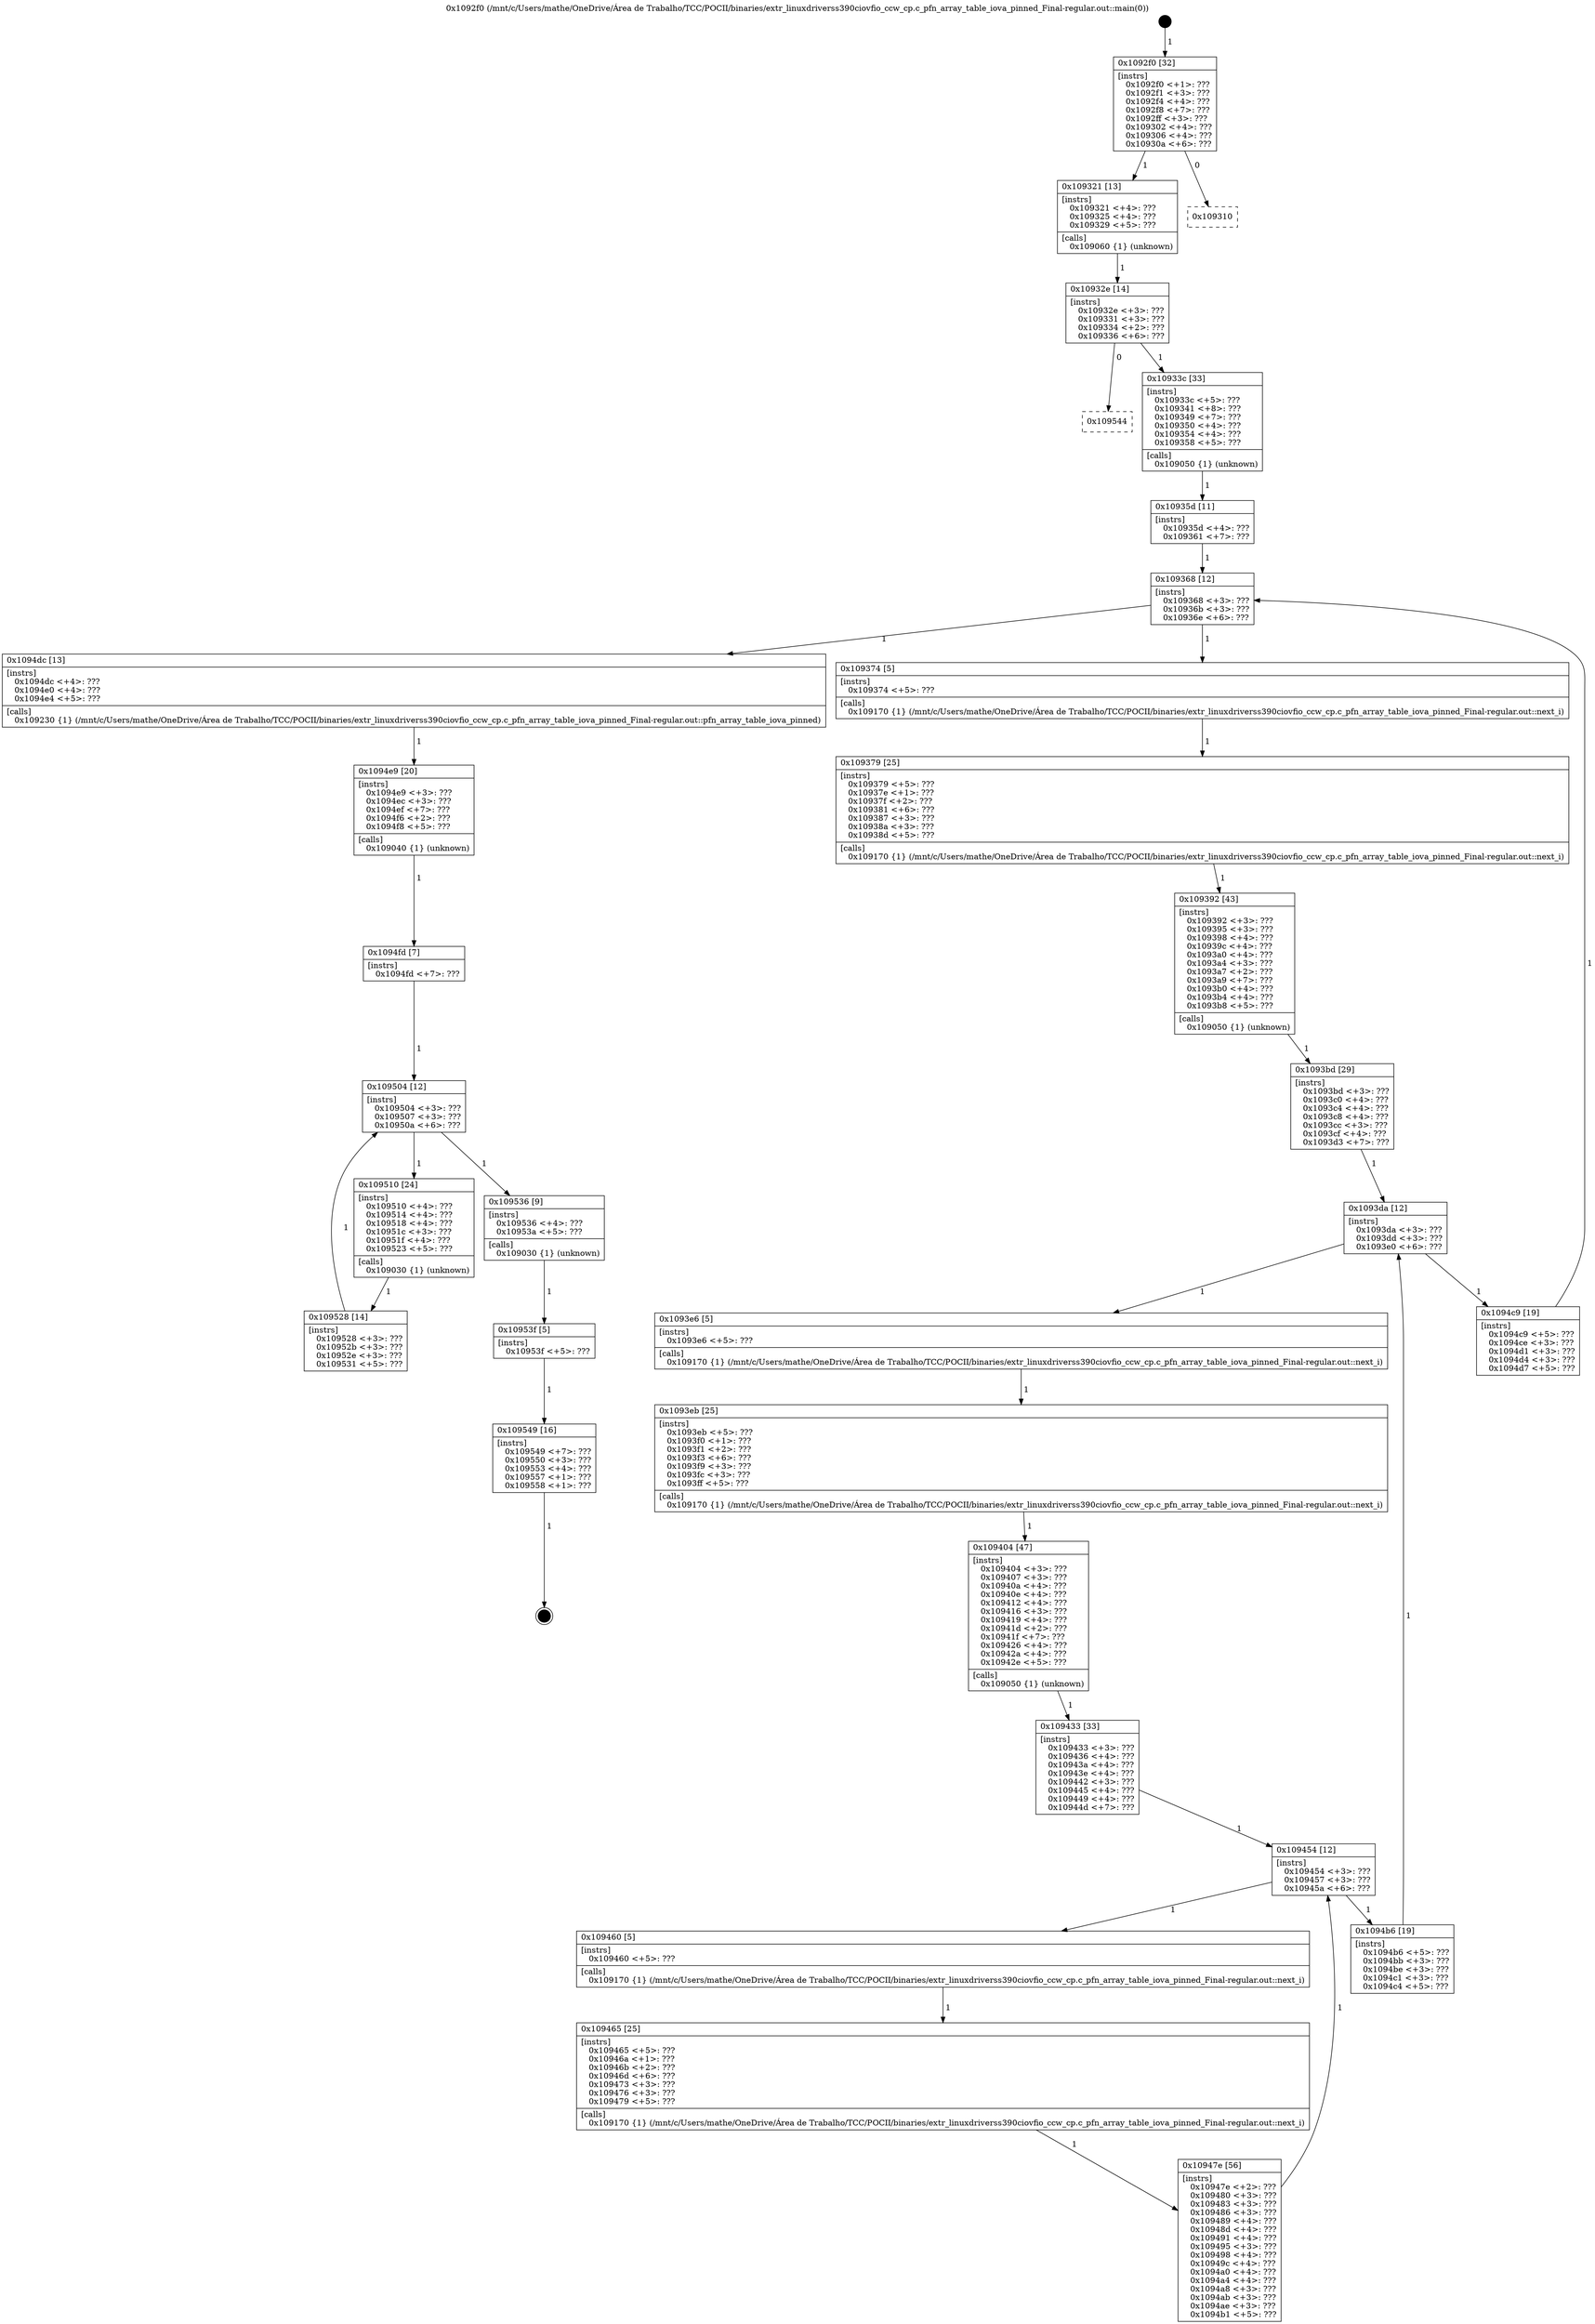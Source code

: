 digraph "0x1092f0" {
  label = "0x1092f0 (/mnt/c/Users/mathe/OneDrive/Área de Trabalho/TCC/POCII/binaries/extr_linuxdriverss390ciovfio_ccw_cp.c_pfn_array_table_iova_pinned_Final-regular.out::main(0))"
  labelloc = "t"
  node[shape=record]

  Entry [label="",width=0.3,height=0.3,shape=circle,fillcolor=black,style=filled]
  "0x1092f0" [label="{
     0x1092f0 [32]\l
     | [instrs]\l
     &nbsp;&nbsp;0x1092f0 \<+1\>: ???\l
     &nbsp;&nbsp;0x1092f1 \<+3\>: ???\l
     &nbsp;&nbsp;0x1092f4 \<+4\>: ???\l
     &nbsp;&nbsp;0x1092f8 \<+7\>: ???\l
     &nbsp;&nbsp;0x1092ff \<+3\>: ???\l
     &nbsp;&nbsp;0x109302 \<+4\>: ???\l
     &nbsp;&nbsp;0x109306 \<+4\>: ???\l
     &nbsp;&nbsp;0x10930a \<+6\>: ???\l
  }"]
  "0x109321" [label="{
     0x109321 [13]\l
     | [instrs]\l
     &nbsp;&nbsp;0x109321 \<+4\>: ???\l
     &nbsp;&nbsp;0x109325 \<+4\>: ???\l
     &nbsp;&nbsp;0x109329 \<+5\>: ???\l
     | [calls]\l
     &nbsp;&nbsp;0x109060 \{1\} (unknown)\l
  }"]
  "0x109310" [label="{
     0x109310\l
  }", style=dashed]
  "0x10932e" [label="{
     0x10932e [14]\l
     | [instrs]\l
     &nbsp;&nbsp;0x10932e \<+3\>: ???\l
     &nbsp;&nbsp;0x109331 \<+3\>: ???\l
     &nbsp;&nbsp;0x109334 \<+2\>: ???\l
     &nbsp;&nbsp;0x109336 \<+6\>: ???\l
  }"]
  "0x109544" [label="{
     0x109544\l
  }", style=dashed]
  "0x10933c" [label="{
     0x10933c [33]\l
     | [instrs]\l
     &nbsp;&nbsp;0x10933c \<+5\>: ???\l
     &nbsp;&nbsp;0x109341 \<+8\>: ???\l
     &nbsp;&nbsp;0x109349 \<+7\>: ???\l
     &nbsp;&nbsp;0x109350 \<+4\>: ???\l
     &nbsp;&nbsp;0x109354 \<+4\>: ???\l
     &nbsp;&nbsp;0x109358 \<+5\>: ???\l
     | [calls]\l
     &nbsp;&nbsp;0x109050 \{1\} (unknown)\l
  }"]
  Exit [label="",width=0.3,height=0.3,shape=circle,fillcolor=black,style=filled,peripheries=2]
  "0x109368" [label="{
     0x109368 [12]\l
     | [instrs]\l
     &nbsp;&nbsp;0x109368 \<+3\>: ???\l
     &nbsp;&nbsp;0x10936b \<+3\>: ???\l
     &nbsp;&nbsp;0x10936e \<+6\>: ???\l
  }"]
  "0x1094dc" [label="{
     0x1094dc [13]\l
     | [instrs]\l
     &nbsp;&nbsp;0x1094dc \<+4\>: ???\l
     &nbsp;&nbsp;0x1094e0 \<+4\>: ???\l
     &nbsp;&nbsp;0x1094e4 \<+5\>: ???\l
     | [calls]\l
     &nbsp;&nbsp;0x109230 \{1\} (/mnt/c/Users/mathe/OneDrive/Área de Trabalho/TCC/POCII/binaries/extr_linuxdriverss390ciovfio_ccw_cp.c_pfn_array_table_iova_pinned_Final-regular.out::pfn_array_table_iova_pinned)\l
  }"]
  "0x109374" [label="{
     0x109374 [5]\l
     | [instrs]\l
     &nbsp;&nbsp;0x109374 \<+5\>: ???\l
     | [calls]\l
     &nbsp;&nbsp;0x109170 \{1\} (/mnt/c/Users/mathe/OneDrive/Área de Trabalho/TCC/POCII/binaries/extr_linuxdriverss390ciovfio_ccw_cp.c_pfn_array_table_iova_pinned_Final-regular.out::next_i)\l
  }"]
  "0x109379" [label="{
     0x109379 [25]\l
     | [instrs]\l
     &nbsp;&nbsp;0x109379 \<+5\>: ???\l
     &nbsp;&nbsp;0x10937e \<+1\>: ???\l
     &nbsp;&nbsp;0x10937f \<+2\>: ???\l
     &nbsp;&nbsp;0x109381 \<+6\>: ???\l
     &nbsp;&nbsp;0x109387 \<+3\>: ???\l
     &nbsp;&nbsp;0x10938a \<+3\>: ???\l
     &nbsp;&nbsp;0x10938d \<+5\>: ???\l
     | [calls]\l
     &nbsp;&nbsp;0x109170 \{1\} (/mnt/c/Users/mathe/OneDrive/Área de Trabalho/TCC/POCII/binaries/extr_linuxdriverss390ciovfio_ccw_cp.c_pfn_array_table_iova_pinned_Final-regular.out::next_i)\l
  }"]
  "0x109392" [label="{
     0x109392 [43]\l
     | [instrs]\l
     &nbsp;&nbsp;0x109392 \<+3\>: ???\l
     &nbsp;&nbsp;0x109395 \<+3\>: ???\l
     &nbsp;&nbsp;0x109398 \<+4\>: ???\l
     &nbsp;&nbsp;0x10939c \<+4\>: ???\l
     &nbsp;&nbsp;0x1093a0 \<+4\>: ???\l
     &nbsp;&nbsp;0x1093a4 \<+3\>: ???\l
     &nbsp;&nbsp;0x1093a7 \<+2\>: ???\l
     &nbsp;&nbsp;0x1093a9 \<+7\>: ???\l
     &nbsp;&nbsp;0x1093b0 \<+4\>: ???\l
     &nbsp;&nbsp;0x1093b4 \<+4\>: ???\l
     &nbsp;&nbsp;0x1093b8 \<+5\>: ???\l
     | [calls]\l
     &nbsp;&nbsp;0x109050 \{1\} (unknown)\l
  }"]
  "0x1093da" [label="{
     0x1093da [12]\l
     | [instrs]\l
     &nbsp;&nbsp;0x1093da \<+3\>: ???\l
     &nbsp;&nbsp;0x1093dd \<+3\>: ???\l
     &nbsp;&nbsp;0x1093e0 \<+6\>: ???\l
  }"]
  "0x1094c9" [label="{
     0x1094c9 [19]\l
     | [instrs]\l
     &nbsp;&nbsp;0x1094c9 \<+5\>: ???\l
     &nbsp;&nbsp;0x1094ce \<+3\>: ???\l
     &nbsp;&nbsp;0x1094d1 \<+3\>: ???\l
     &nbsp;&nbsp;0x1094d4 \<+3\>: ???\l
     &nbsp;&nbsp;0x1094d7 \<+5\>: ???\l
  }"]
  "0x1093e6" [label="{
     0x1093e6 [5]\l
     | [instrs]\l
     &nbsp;&nbsp;0x1093e6 \<+5\>: ???\l
     | [calls]\l
     &nbsp;&nbsp;0x109170 \{1\} (/mnt/c/Users/mathe/OneDrive/Área de Trabalho/TCC/POCII/binaries/extr_linuxdriverss390ciovfio_ccw_cp.c_pfn_array_table_iova_pinned_Final-regular.out::next_i)\l
  }"]
  "0x1093eb" [label="{
     0x1093eb [25]\l
     | [instrs]\l
     &nbsp;&nbsp;0x1093eb \<+5\>: ???\l
     &nbsp;&nbsp;0x1093f0 \<+1\>: ???\l
     &nbsp;&nbsp;0x1093f1 \<+2\>: ???\l
     &nbsp;&nbsp;0x1093f3 \<+6\>: ???\l
     &nbsp;&nbsp;0x1093f9 \<+3\>: ???\l
     &nbsp;&nbsp;0x1093fc \<+3\>: ???\l
     &nbsp;&nbsp;0x1093ff \<+5\>: ???\l
     | [calls]\l
     &nbsp;&nbsp;0x109170 \{1\} (/mnt/c/Users/mathe/OneDrive/Área de Trabalho/TCC/POCII/binaries/extr_linuxdriverss390ciovfio_ccw_cp.c_pfn_array_table_iova_pinned_Final-regular.out::next_i)\l
  }"]
  "0x109404" [label="{
     0x109404 [47]\l
     | [instrs]\l
     &nbsp;&nbsp;0x109404 \<+3\>: ???\l
     &nbsp;&nbsp;0x109407 \<+3\>: ???\l
     &nbsp;&nbsp;0x10940a \<+4\>: ???\l
     &nbsp;&nbsp;0x10940e \<+4\>: ???\l
     &nbsp;&nbsp;0x109412 \<+4\>: ???\l
     &nbsp;&nbsp;0x109416 \<+3\>: ???\l
     &nbsp;&nbsp;0x109419 \<+4\>: ???\l
     &nbsp;&nbsp;0x10941d \<+2\>: ???\l
     &nbsp;&nbsp;0x10941f \<+7\>: ???\l
     &nbsp;&nbsp;0x109426 \<+4\>: ???\l
     &nbsp;&nbsp;0x10942a \<+4\>: ???\l
     &nbsp;&nbsp;0x10942e \<+5\>: ???\l
     | [calls]\l
     &nbsp;&nbsp;0x109050 \{1\} (unknown)\l
  }"]
  "0x109454" [label="{
     0x109454 [12]\l
     | [instrs]\l
     &nbsp;&nbsp;0x109454 \<+3\>: ???\l
     &nbsp;&nbsp;0x109457 \<+3\>: ???\l
     &nbsp;&nbsp;0x10945a \<+6\>: ???\l
  }"]
  "0x1094b6" [label="{
     0x1094b6 [19]\l
     | [instrs]\l
     &nbsp;&nbsp;0x1094b6 \<+5\>: ???\l
     &nbsp;&nbsp;0x1094bb \<+3\>: ???\l
     &nbsp;&nbsp;0x1094be \<+3\>: ???\l
     &nbsp;&nbsp;0x1094c1 \<+3\>: ???\l
     &nbsp;&nbsp;0x1094c4 \<+5\>: ???\l
  }"]
  "0x109460" [label="{
     0x109460 [5]\l
     | [instrs]\l
     &nbsp;&nbsp;0x109460 \<+5\>: ???\l
     | [calls]\l
     &nbsp;&nbsp;0x109170 \{1\} (/mnt/c/Users/mathe/OneDrive/Área de Trabalho/TCC/POCII/binaries/extr_linuxdriverss390ciovfio_ccw_cp.c_pfn_array_table_iova_pinned_Final-regular.out::next_i)\l
  }"]
  "0x109465" [label="{
     0x109465 [25]\l
     | [instrs]\l
     &nbsp;&nbsp;0x109465 \<+5\>: ???\l
     &nbsp;&nbsp;0x10946a \<+1\>: ???\l
     &nbsp;&nbsp;0x10946b \<+2\>: ???\l
     &nbsp;&nbsp;0x10946d \<+6\>: ???\l
     &nbsp;&nbsp;0x109473 \<+3\>: ???\l
     &nbsp;&nbsp;0x109476 \<+3\>: ???\l
     &nbsp;&nbsp;0x109479 \<+5\>: ???\l
     | [calls]\l
     &nbsp;&nbsp;0x109170 \{1\} (/mnt/c/Users/mathe/OneDrive/Área de Trabalho/TCC/POCII/binaries/extr_linuxdriverss390ciovfio_ccw_cp.c_pfn_array_table_iova_pinned_Final-regular.out::next_i)\l
  }"]
  "0x10947e" [label="{
     0x10947e [56]\l
     | [instrs]\l
     &nbsp;&nbsp;0x10947e \<+2\>: ???\l
     &nbsp;&nbsp;0x109480 \<+3\>: ???\l
     &nbsp;&nbsp;0x109483 \<+3\>: ???\l
     &nbsp;&nbsp;0x109486 \<+3\>: ???\l
     &nbsp;&nbsp;0x109489 \<+4\>: ???\l
     &nbsp;&nbsp;0x10948d \<+4\>: ???\l
     &nbsp;&nbsp;0x109491 \<+4\>: ???\l
     &nbsp;&nbsp;0x109495 \<+3\>: ???\l
     &nbsp;&nbsp;0x109498 \<+4\>: ???\l
     &nbsp;&nbsp;0x10949c \<+4\>: ???\l
     &nbsp;&nbsp;0x1094a0 \<+4\>: ???\l
     &nbsp;&nbsp;0x1094a4 \<+4\>: ???\l
     &nbsp;&nbsp;0x1094a8 \<+3\>: ???\l
     &nbsp;&nbsp;0x1094ab \<+3\>: ???\l
     &nbsp;&nbsp;0x1094ae \<+3\>: ???\l
     &nbsp;&nbsp;0x1094b1 \<+5\>: ???\l
  }"]
  "0x109433" [label="{
     0x109433 [33]\l
     | [instrs]\l
     &nbsp;&nbsp;0x109433 \<+3\>: ???\l
     &nbsp;&nbsp;0x109436 \<+4\>: ???\l
     &nbsp;&nbsp;0x10943a \<+4\>: ???\l
     &nbsp;&nbsp;0x10943e \<+4\>: ???\l
     &nbsp;&nbsp;0x109442 \<+3\>: ???\l
     &nbsp;&nbsp;0x109445 \<+4\>: ???\l
     &nbsp;&nbsp;0x109449 \<+4\>: ???\l
     &nbsp;&nbsp;0x10944d \<+7\>: ???\l
  }"]
  "0x109549" [label="{
     0x109549 [16]\l
     | [instrs]\l
     &nbsp;&nbsp;0x109549 \<+7\>: ???\l
     &nbsp;&nbsp;0x109550 \<+3\>: ???\l
     &nbsp;&nbsp;0x109553 \<+4\>: ???\l
     &nbsp;&nbsp;0x109557 \<+1\>: ???\l
     &nbsp;&nbsp;0x109558 \<+1\>: ???\l
  }"]
  "0x1093bd" [label="{
     0x1093bd [29]\l
     | [instrs]\l
     &nbsp;&nbsp;0x1093bd \<+3\>: ???\l
     &nbsp;&nbsp;0x1093c0 \<+4\>: ???\l
     &nbsp;&nbsp;0x1093c4 \<+4\>: ???\l
     &nbsp;&nbsp;0x1093c8 \<+4\>: ???\l
     &nbsp;&nbsp;0x1093cc \<+3\>: ???\l
     &nbsp;&nbsp;0x1093cf \<+4\>: ???\l
     &nbsp;&nbsp;0x1093d3 \<+7\>: ???\l
  }"]
  "0x10953f" [label="{
     0x10953f [5]\l
     | [instrs]\l
     &nbsp;&nbsp;0x10953f \<+5\>: ???\l
  }"]
  "0x10935d" [label="{
     0x10935d [11]\l
     | [instrs]\l
     &nbsp;&nbsp;0x10935d \<+4\>: ???\l
     &nbsp;&nbsp;0x109361 \<+7\>: ???\l
  }"]
  "0x1094e9" [label="{
     0x1094e9 [20]\l
     | [instrs]\l
     &nbsp;&nbsp;0x1094e9 \<+3\>: ???\l
     &nbsp;&nbsp;0x1094ec \<+3\>: ???\l
     &nbsp;&nbsp;0x1094ef \<+7\>: ???\l
     &nbsp;&nbsp;0x1094f6 \<+2\>: ???\l
     &nbsp;&nbsp;0x1094f8 \<+5\>: ???\l
     | [calls]\l
     &nbsp;&nbsp;0x109040 \{1\} (unknown)\l
  }"]
  "0x109504" [label="{
     0x109504 [12]\l
     | [instrs]\l
     &nbsp;&nbsp;0x109504 \<+3\>: ???\l
     &nbsp;&nbsp;0x109507 \<+3\>: ???\l
     &nbsp;&nbsp;0x10950a \<+6\>: ???\l
  }"]
  "0x109536" [label="{
     0x109536 [9]\l
     | [instrs]\l
     &nbsp;&nbsp;0x109536 \<+4\>: ???\l
     &nbsp;&nbsp;0x10953a \<+5\>: ???\l
     | [calls]\l
     &nbsp;&nbsp;0x109030 \{1\} (unknown)\l
  }"]
  "0x109510" [label="{
     0x109510 [24]\l
     | [instrs]\l
     &nbsp;&nbsp;0x109510 \<+4\>: ???\l
     &nbsp;&nbsp;0x109514 \<+4\>: ???\l
     &nbsp;&nbsp;0x109518 \<+4\>: ???\l
     &nbsp;&nbsp;0x10951c \<+3\>: ???\l
     &nbsp;&nbsp;0x10951f \<+4\>: ???\l
     &nbsp;&nbsp;0x109523 \<+5\>: ???\l
     | [calls]\l
     &nbsp;&nbsp;0x109030 \{1\} (unknown)\l
  }"]
  "0x109528" [label="{
     0x109528 [14]\l
     | [instrs]\l
     &nbsp;&nbsp;0x109528 \<+3\>: ???\l
     &nbsp;&nbsp;0x10952b \<+3\>: ???\l
     &nbsp;&nbsp;0x10952e \<+3\>: ???\l
     &nbsp;&nbsp;0x109531 \<+5\>: ???\l
  }"]
  "0x1094fd" [label="{
     0x1094fd [7]\l
     | [instrs]\l
     &nbsp;&nbsp;0x1094fd \<+7\>: ???\l
  }"]
  Entry -> "0x1092f0" [label=" 1"]
  "0x1092f0" -> "0x109321" [label=" 1"]
  "0x1092f0" -> "0x109310" [label=" 0"]
  "0x109321" -> "0x10932e" [label=" 1"]
  "0x10932e" -> "0x109544" [label=" 0"]
  "0x10932e" -> "0x10933c" [label=" 1"]
  "0x109549" -> Exit [label=" 1"]
  "0x10933c" -> "0x10935d" [label=" 1"]
  "0x109368" -> "0x1094dc" [label=" 1"]
  "0x109368" -> "0x109374" [label=" 1"]
  "0x109374" -> "0x109379" [label=" 1"]
  "0x109379" -> "0x109392" [label=" 1"]
  "0x109392" -> "0x1093bd" [label=" 1"]
  "0x1093da" -> "0x1094c9" [label=" 1"]
  "0x1093da" -> "0x1093e6" [label=" 1"]
  "0x1093e6" -> "0x1093eb" [label=" 1"]
  "0x1093eb" -> "0x109404" [label=" 1"]
  "0x109404" -> "0x109433" [label=" 1"]
  "0x109454" -> "0x1094b6" [label=" 1"]
  "0x109454" -> "0x109460" [label=" 1"]
  "0x109460" -> "0x109465" [label=" 1"]
  "0x109465" -> "0x10947e" [label=" 1"]
  "0x109433" -> "0x109454" [label=" 1"]
  "0x10947e" -> "0x109454" [label=" 1"]
  "0x10953f" -> "0x109549" [label=" 1"]
  "0x1093bd" -> "0x1093da" [label=" 1"]
  "0x1094b6" -> "0x1093da" [label=" 1"]
  "0x109536" -> "0x10953f" [label=" 1"]
  "0x10935d" -> "0x109368" [label=" 1"]
  "0x1094c9" -> "0x109368" [label=" 1"]
  "0x1094dc" -> "0x1094e9" [label=" 1"]
  "0x1094e9" -> "0x1094fd" [label=" 1"]
  "0x109504" -> "0x109536" [label=" 1"]
  "0x109504" -> "0x109510" [label=" 1"]
  "0x109510" -> "0x109528" [label=" 1"]
  "0x1094fd" -> "0x109504" [label=" 1"]
  "0x109528" -> "0x109504" [label=" 1"]
}
